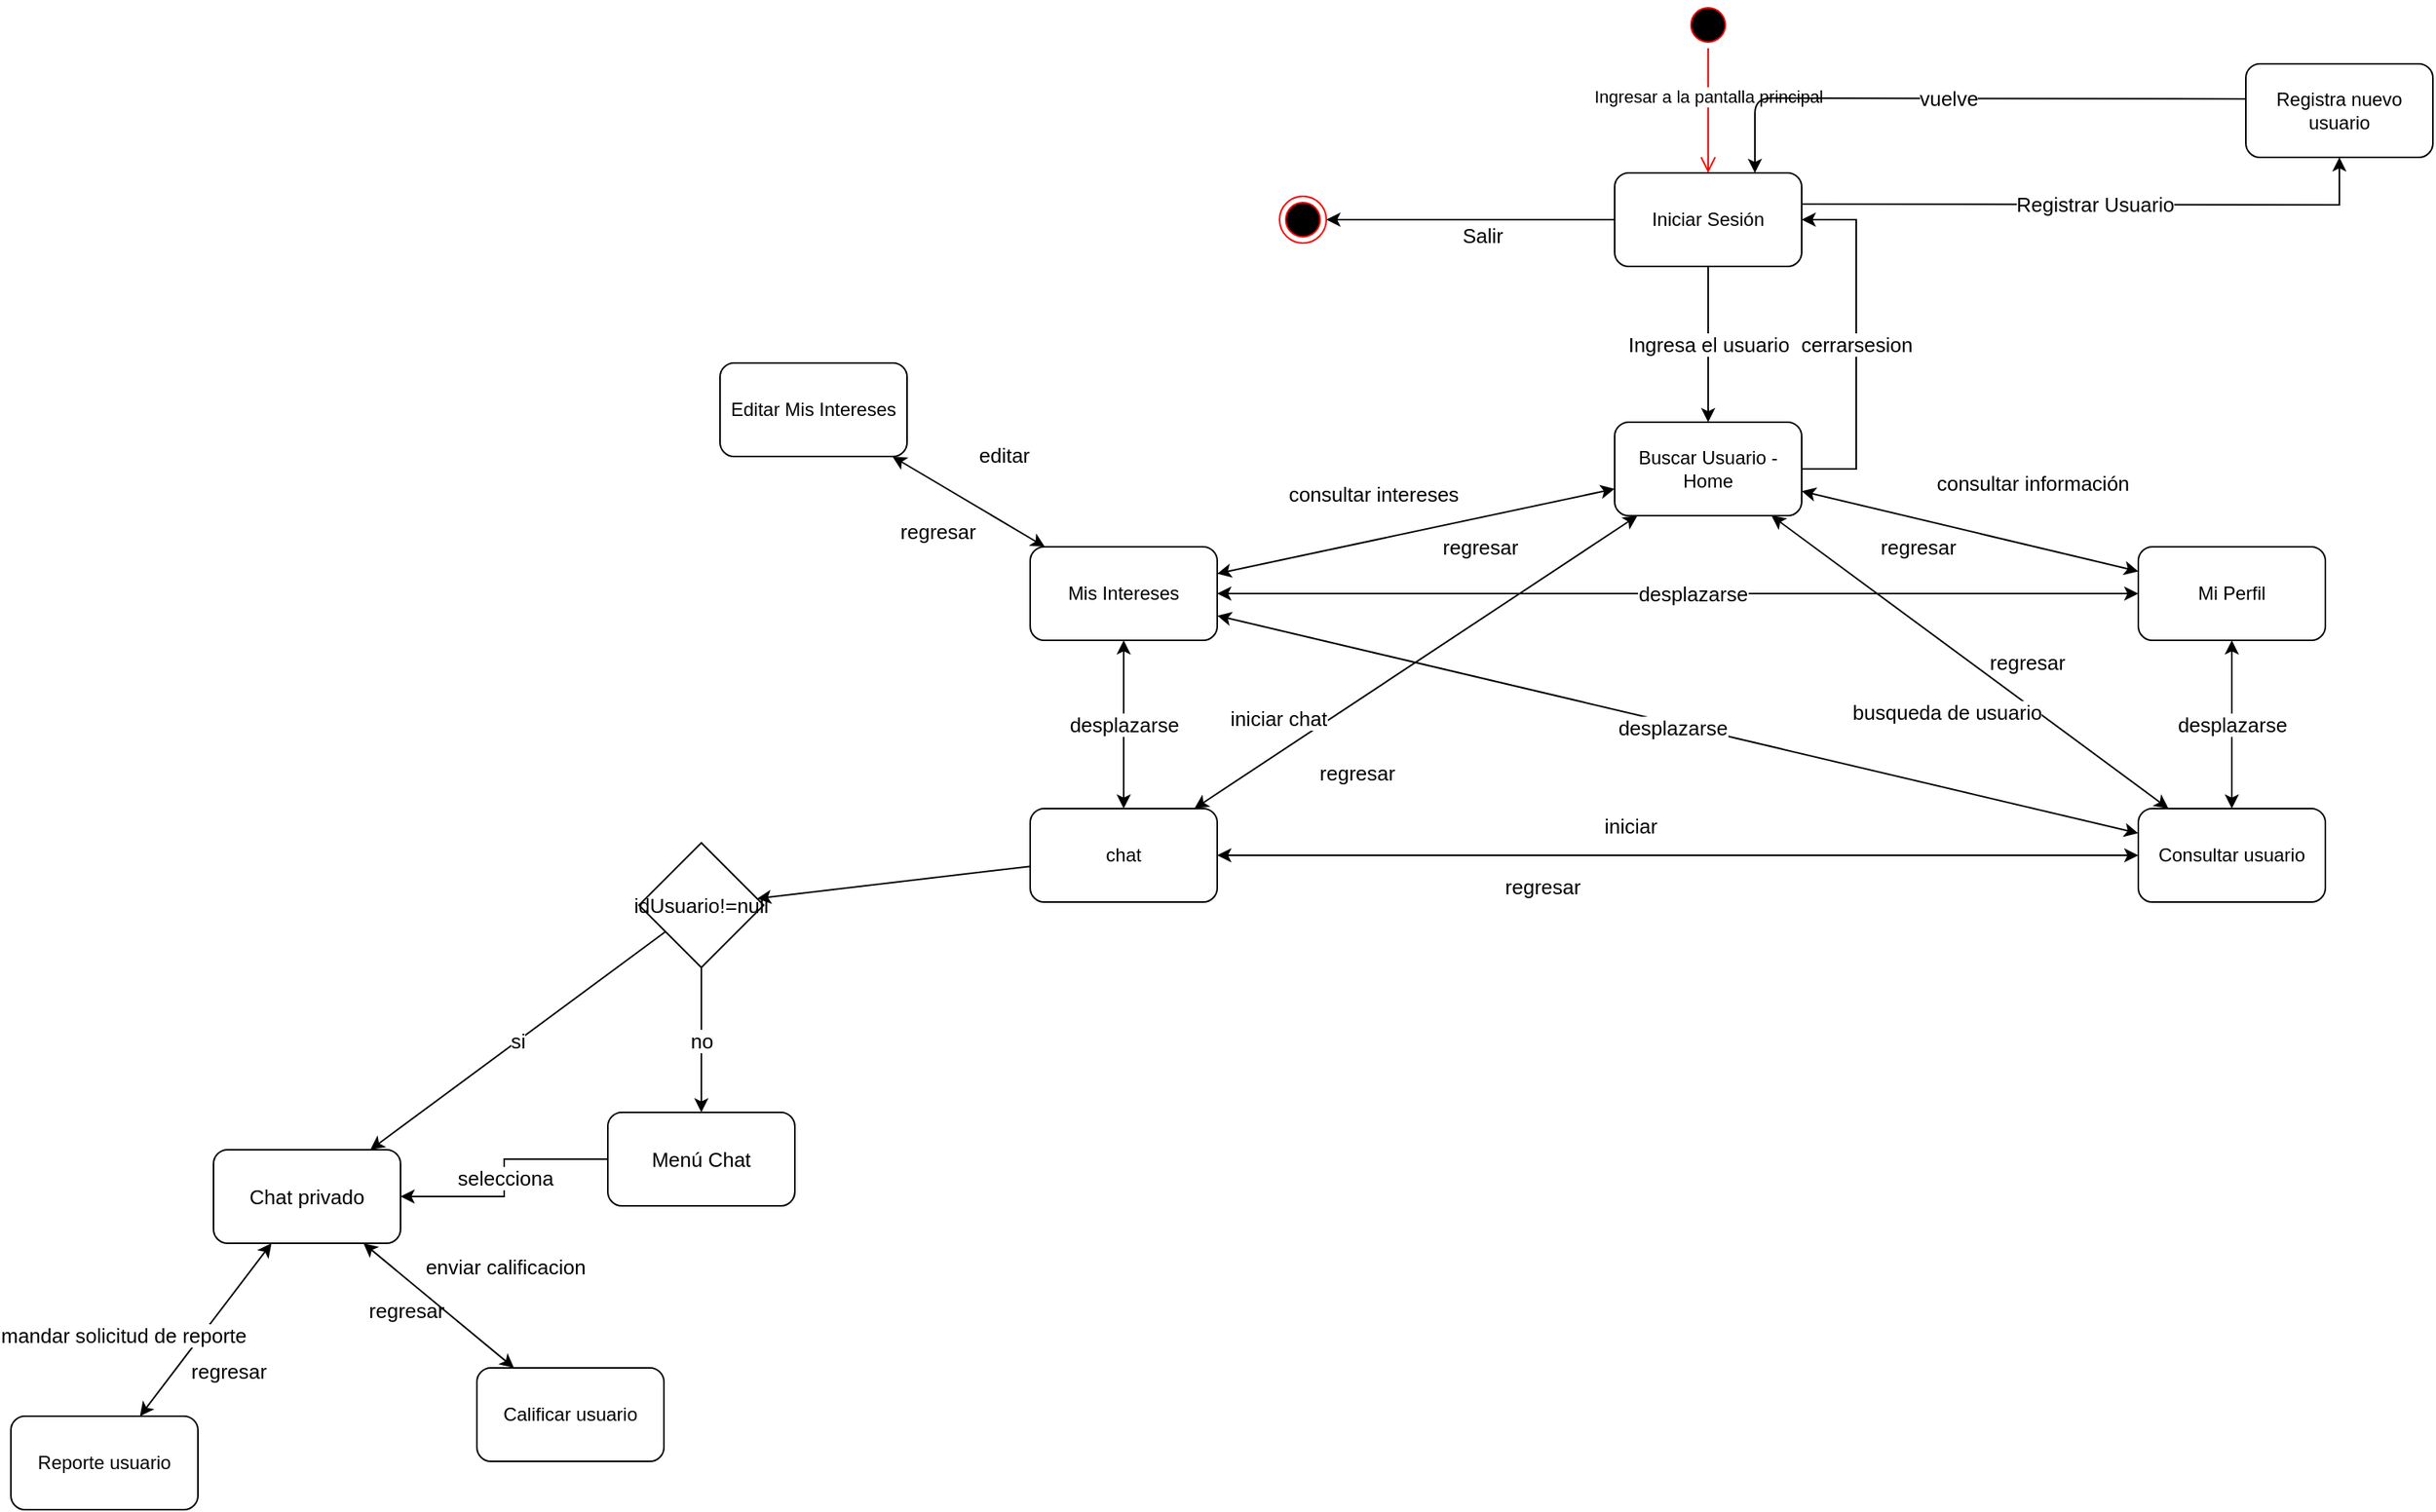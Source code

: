 <mxfile version="14.8.0" type="device"><diagram id="WH3-dryehxJb2BlJIvwv" name="Page-1"><mxGraphModel dx="1695" dy="393" grid="1" gridSize="13" guides="1" tooltips="1" connect="1" arrows="1" fold="1" page="1" pageScale="1" pageWidth="827" pageHeight="1169" math="0" shadow="0"><root><mxCell id="0"/><mxCell id="1" parent="0"/><mxCell id="l3UyOzguDbp6wvgOhxbi-1" value="" style="ellipse;html=1;shape=startState;fillColor=#000000;strokeColor=#ff0000;" parent="1" vertex="1"><mxGeometry x="320" y="80" width="30" height="30" as="geometry"/></mxCell><mxCell id="l3UyOzguDbp6wvgOhxbi-2" value="Ingresar a la pantalla principal" style="edgeStyle=orthogonalEdgeStyle;html=1;verticalAlign=bottom;endArrow=open;endSize=8;strokeColor=#ff0000;" parent="1" source="l3UyOzguDbp6wvgOhxbi-1" target="l3UyOzguDbp6wvgOhxbi-4" edge="1"><mxGeometry relative="1" as="geometry"><mxPoint x="335" y="170" as="targetPoint"/></mxGeometry></mxCell><mxCell id="l3UyOzguDbp6wvgOhxbi-7" style="edgeStyle=orthogonalEdgeStyle;rounded=0;orthogonalLoop=1;jettySize=auto;html=1;" parent="1" source="l3UyOzguDbp6wvgOhxbi-4" target="l3UyOzguDbp6wvgOhxbi-6" edge="1"><mxGeometry relative="1" as="geometry"/></mxCell><mxCell id="l3UyOzguDbp6wvgOhxbi-8" value="Salir" style="edgeLabel;html=1;align=center;verticalAlign=middle;resizable=0;points=[];fontSize=13;" parent="l3UyOzguDbp6wvgOhxbi-7" vertex="1" connectable="0"><mxGeometry x="0.135" y="2" relative="1" as="geometry"><mxPoint x="20" y="8" as="offset"/></mxGeometry></mxCell><mxCell id="l3UyOzguDbp6wvgOhxbi-10" value="Ingresa el usuario" style="edgeStyle=orthogonalEdgeStyle;rounded=0;orthogonalLoop=1;jettySize=auto;html=1;fontSize=13;" parent="1" source="l3UyOzguDbp6wvgOhxbi-4" target="l3UyOzguDbp6wvgOhxbi-9" edge="1"><mxGeometry relative="1" as="geometry"/></mxCell><mxCell id="l3UyOzguDbp6wvgOhxbi-12" value="Registrar Usuario" style="edgeStyle=orthogonalEdgeStyle;rounded=0;orthogonalLoop=1;jettySize=auto;html=1;fontSize=13;" parent="1" target="l3UyOzguDbp6wvgOhxbi-11" edge="1"><mxGeometry relative="1" as="geometry"><mxPoint x="395" y="210" as="sourcePoint"/></mxGeometry></mxCell><mxCell id="l3UyOzguDbp6wvgOhxbi-4" value="Iniciar Sesión" style="rounded=1;whiteSpace=wrap;html=1;" parent="1" vertex="1"><mxGeometry x="275" y="190" width="120" height="60" as="geometry"/></mxCell><mxCell id="l3UyOzguDbp6wvgOhxbi-6" value="" style="ellipse;html=1;shape=endState;fillColor=#000000;strokeColor=#ff0000;" parent="1" vertex="1"><mxGeometry x="60" y="205" width="30" height="30" as="geometry"/></mxCell><mxCell id="l3UyOzguDbp6wvgOhxbi-46" value="cerrarsesion" style="edgeStyle=orthogonalEdgeStyle;rounded=0;orthogonalLoop=1;jettySize=auto;html=1;fontSize=13;" parent="1" source="l3UyOzguDbp6wvgOhxbi-9" target="l3UyOzguDbp6wvgOhxbi-4" edge="1"><mxGeometry relative="1" as="geometry"><Array as="points"><mxPoint x="430" y="380"/><mxPoint x="430" y="220"/></Array></mxGeometry></mxCell><mxCell id="l3UyOzguDbp6wvgOhxbi-9" value="Buscar Usuario - Home" style="rounded=1;whiteSpace=wrap;html=1;" parent="1" vertex="1"><mxGeometry x="275" y="350" width="120" height="60" as="geometry"/></mxCell><mxCell id="l3UyOzguDbp6wvgOhxbi-11" value="Registra nuevo usuario" style="rounded=1;whiteSpace=wrap;html=1;" parent="1" vertex="1"><mxGeometry x="680" y="120" width="120" height="60" as="geometry"/></mxCell><mxCell id="l3UyOzguDbp6wvgOhxbi-13" value="Mi Perfil" style="rounded=1;whiteSpace=wrap;html=1;" parent="1" vertex="1"><mxGeometry x="611" y="430" width="120" height="60" as="geometry"/></mxCell><mxCell id="l3UyOzguDbp6wvgOhxbi-17" value="consultar información" style="endArrow=classic;startArrow=classic;html=1;fontSize=13;" parent="1" source="l3UyOzguDbp6wvgOhxbi-13" target="l3UyOzguDbp6wvgOhxbi-9" edge="1"><mxGeometry x="-0.286" y="-39" width="50" height="50" relative="1" as="geometry"><mxPoint x="390" y="350" as="sourcePoint"/><mxPoint x="440" y="300" as="targetPoint"/><mxPoint as="offset"/></mxGeometry></mxCell><mxCell id="l3UyOzguDbp6wvgOhxbi-18" value="regresar" style="text;html=1;strokeColor=none;fillColor=none;align=center;verticalAlign=middle;whiteSpace=wrap;rounded=0;fontSize=13;" parent="1" vertex="1"><mxGeometry x="450" y="420" width="40" height="20" as="geometry"/></mxCell><mxCell id="l3UyOzguDbp6wvgOhxbi-20" value="Mis Intereses" style="rounded=1;whiteSpace=wrap;html=1;" parent="1" vertex="1"><mxGeometry x="-100" y="430" width="120" height="60" as="geometry"/></mxCell><mxCell id="l3UyOzguDbp6wvgOhxbi-22" value="consultar intereses" style="endArrow=classic;startArrow=classic;html=1;fontSize=13;" parent="1" source="l3UyOzguDbp6wvgOhxbi-20" target="l3UyOzguDbp6wvgOhxbi-9" edge="1"><mxGeometry x="-0.171" y="29" width="50" height="50" relative="1" as="geometry"><mxPoint x="390" y="350" as="sourcePoint"/><mxPoint x="440" y="300" as="targetPoint"/><mxPoint as="offset"/></mxGeometry></mxCell><mxCell id="l3UyOzguDbp6wvgOhxbi-23" value="regresar" style="text;html=1;strokeColor=none;fillColor=none;align=center;verticalAlign=middle;whiteSpace=wrap;rounded=0;fontSize=13;" parent="1" vertex="1"><mxGeometry x="169" y="420" width="40" height="20" as="geometry"/></mxCell><mxCell id="l3UyOzguDbp6wvgOhxbi-24" value="chat" style="rounded=1;whiteSpace=wrap;html=1;" parent="1" vertex="1"><mxGeometry x="-100" y="598" width="120" height="60" as="geometry"/></mxCell><mxCell id="l3UyOzguDbp6wvgOhxbi-26" value="busqueda de usuario" style="endArrow=classic;startArrow=classic;html=1;fontSize=13;" parent="1" source="l3UyOzguDbp6wvgOhxbi-31" target="l3UyOzguDbp6wvgOhxbi-9" edge="1"><mxGeometry x="-0.043" y="35" width="50" height="50" relative="1" as="geometry"><mxPoint x="390" y="550" as="sourcePoint"/><mxPoint x="440" y="500" as="targetPoint"/><mxPoint as="offset"/></mxGeometry></mxCell><mxCell id="l3UyOzguDbp6wvgOhxbi-27" value="regresar" style="text;html=1;strokeColor=none;fillColor=none;align=center;verticalAlign=middle;whiteSpace=wrap;rounded=0;fontSize=13;" parent="1" vertex="1"><mxGeometry x="520" y="494" width="40" height="20" as="geometry"/></mxCell><mxCell id="l3UyOzguDbp6wvgOhxbi-28" value="desplazarse" style="endArrow=classic;startArrow=classic;html=1;fontSize=13;" parent="1" source="l3UyOzguDbp6wvgOhxbi-31" target="l3UyOzguDbp6wvgOhxbi-13" edge="1"><mxGeometry width="50" height="50" relative="1" as="geometry"><mxPoint x="390" y="550" as="sourcePoint"/><mxPoint x="440" y="500" as="targetPoint"/></mxGeometry></mxCell><mxCell id="l3UyOzguDbp6wvgOhxbi-29" value="desplazarse" style="endArrow=classic;startArrow=classic;html=1;fontSize=13;" parent="1" source="l3UyOzguDbp6wvgOhxbi-20" target="l3UyOzguDbp6wvgOhxbi-31" edge="1"><mxGeometry x="-0.01" y="-3" width="50" height="50" relative="1" as="geometry"><mxPoint x="405" y="553.421" as="sourcePoint"/><mxPoint x="570" y="521.579" as="targetPoint"/><mxPoint as="offset"/></mxGeometry></mxCell><mxCell id="l3UyOzguDbp6wvgOhxbi-31" value="Consultar usuario" style="rounded=1;whiteSpace=wrap;html=1;" parent="1" vertex="1"><mxGeometry x="611" y="598" width="120" height="60" as="geometry"/></mxCell><mxCell id="l3UyOzguDbp6wvgOhxbi-35" value="iniciar" style="endArrow=classic;startArrow=classic;html=1;fontSize=13;" parent="1" source="l3UyOzguDbp6wvgOhxbi-24" target="l3UyOzguDbp6wvgOhxbi-31" edge="1"><mxGeometry x="-0.105" y="19" width="50" height="50" relative="1" as="geometry"><mxPoint x="390" y="750" as="sourcePoint"/><mxPoint x="440" y="700" as="targetPoint"/><mxPoint as="offset"/></mxGeometry></mxCell><mxCell id="l3UyOzguDbp6wvgOhxbi-36" value="regresar" style="text;html=1;strokeColor=none;fillColor=none;align=center;verticalAlign=middle;whiteSpace=wrap;rounded=0;fontSize=13;" parent="1" vertex="1"><mxGeometry x="209" y="638" width="40" height="20" as="geometry"/></mxCell><mxCell id="l3UyOzguDbp6wvgOhxbi-38" value="Calificar usuario" style="rounded=1;whiteSpace=wrap;html=1;" parent="1" vertex="1"><mxGeometry x="-455" y="957" width="120" height="60" as="geometry"/></mxCell><mxCell id="l3UyOzguDbp6wvgOhxbi-39" value="Reporte usuario" style="rounded=1;whiteSpace=wrap;html=1;" parent="1" vertex="1"><mxGeometry x="-754" y="988" width="120" height="60" as="geometry"/></mxCell><mxCell id="l3UyOzguDbp6wvgOhxbi-41" value="mandar solicitud de reporte" style="endArrow=classic;startArrow=classic;html=1;fontSize=13;" parent="1" source="l3UyOzguDbp6wvgOhxbi-39" target="x9qu0WmxB2w99vShM5e3-15" edge="1"><mxGeometry x="-0.491" y="40" width="50" height="50" relative="1" as="geometry"><mxPoint x="170" y="920" as="sourcePoint"/><mxPoint x="220" y="870" as="targetPoint"/><mxPoint as="offset"/></mxGeometry></mxCell><mxCell id="l3UyOzguDbp6wvgOhxbi-42" value="enviar calificacion" style="endArrow=classic;startArrow=classic;html=1;fontSize=13;" parent="1" source="l3UyOzguDbp6wvgOhxbi-38" target="x9qu0WmxB2w99vShM5e3-15" edge="1"><mxGeometry x="-0.285" y="-46" width="50" height="50" relative="1" as="geometry"><mxPoint x="120.769" y="960.0" as="sourcePoint"/><mxPoint x="169.231" y="890.0" as="targetPoint"/><mxPoint y="-1" as="offset"/></mxGeometry></mxCell><mxCell id="l3UyOzguDbp6wvgOhxbi-43" value="regresar" style="text;html=1;strokeColor=none;fillColor=none;align=center;verticalAlign=middle;whiteSpace=wrap;rounded=0;fontSize=13;" parent="1" vertex="1"><mxGeometry x="-634" y="949" width="40" height="20" as="geometry"/></mxCell><mxCell id="l3UyOzguDbp6wvgOhxbi-44" value="regresar" style="text;html=1;strokeColor=none;fillColor=none;align=center;verticalAlign=middle;whiteSpace=wrap;rounded=0;fontSize=13;" parent="1" vertex="1"><mxGeometry x="-520" y="910" width="40" height="20" as="geometry"/></mxCell><mxCell id="x9qu0WmxB2w99vShM5e3-3" value="" style="endArrow=classic;html=1;exitX=0.002;exitY=0.374;exitDx=0;exitDy=0;exitPerimeter=0;entryX=0.75;entryY=0;entryDx=0;entryDy=0;" parent="1" source="l3UyOzguDbp6wvgOhxbi-11" target="l3UyOzguDbp6wvgOhxbi-4" edge="1"><mxGeometry width="50" height="50" relative="1" as="geometry"><mxPoint x="480" y="240" as="sourcePoint"/><mxPoint x="530" y="190" as="targetPoint"/><Array as="points"><mxPoint x="365" y="142"/></Array></mxGeometry></mxCell><mxCell id="x9qu0WmxB2w99vShM5e3-4" value="vuelve" style="edgeLabel;html=1;align=center;verticalAlign=middle;resizable=0;points=[];fontSize=13;" parent="x9qu0WmxB2w99vShM5e3-3" vertex="1" connectable="0"><mxGeometry x="0.052" relative="1" as="geometry"><mxPoint as="offset"/></mxGeometry></mxCell><mxCell id="x9qu0WmxB2w99vShM5e3-5" value="" style="endArrow=classic;startArrow=classic;html=1;" parent="1" source="l3UyOzguDbp6wvgOhxbi-24" target="l3UyOzguDbp6wvgOhxbi-9" edge="1"><mxGeometry width="50" height="50" relative="1" as="geometry"><mxPoint x="260" y="600" as="sourcePoint"/><mxPoint x="310" y="550" as="targetPoint"/></mxGeometry></mxCell><mxCell id="x9qu0WmxB2w99vShM5e3-6" value="iniciar chat" style="edgeLabel;html=1;align=center;verticalAlign=middle;resizable=0;points=[];fontSize=13;" parent="x9qu0WmxB2w99vShM5e3-5" vertex="1" connectable="0"><mxGeometry x="-0.139" y="-1" relative="1" as="geometry"><mxPoint x="-69" y="22" as="offset"/></mxGeometry></mxCell><mxCell id="x9qu0WmxB2w99vShM5e3-7" value="regresar" style="text;html=1;strokeColor=none;fillColor=none;align=center;verticalAlign=middle;whiteSpace=wrap;rounded=0;fontSize=13;" parent="1" vertex="1"><mxGeometry x="90" y="565" width="40" height="20" as="geometry"/></mxCell><mxCell id="x9qu0WmxB2w99vShM5e3-8" value="desplazarse" style="endArrow=classic;startArrow=classic;html=1;fontSize=13;" parent="1" source="l3UyOzguDbp6wvgOhxbi-24" target="l3UyOzguDbp6wvgOhxbi-20" edge="1"><mxGeometry width="50" height="50" relative="1" as="geometry"><mxPoint x="260" y="505" as="sourcePoint"/><mxPoint x="310" y="455" as="targetPoint"/></mxGeometry></mxCell><mxCell id="x9qu0WmxB2w99vShM5e3-10" value="desplazarse" style="endArrow=classic;startArrow=classic;html=1;fontSize=13;" parent="1" source="l3UyOzguDbp6wvgOhxbi-20" target="l3UyOzguDbp6wvgOhxbi-13" edge="1"><mxGeometry x="0.032" width="50" height="50" relative="1" as="geometry"><mxPoint x="260" y="596" as="sourcePoint"/><mxPoint x="310" y="546" as="targetPoint"/><mxPoint as="offset"/></mxGeometry></mxCell><mxCell id="x9qu0WmxB2w99vShM5e3-11" value="idUsuario!=null" style="rhombus;whiteSpace=wrap;html=1;fontSize=13;" parent="1" vertex="1"><mxGeometry x="-351" y="620" width="80" height="80" as="geometry"/></mxCell><mxCell id="x9qu0WmxB2w99vShM5e3-12" value="" style="endArrow=classic;html=1;fontSize=13;" parent="1" source="l3UyOzguDbp6wvgOhxbi-24" target="x9qu0WmxB2w99vShM5e3-11" edge="1"><mxGeometry width="50" height="50" relative="1" as="geometry"><mxPoint x="-78" y="804" as="sourcePoint"/><mxPoint x="-28" y="754" as="targetPoint"/></mxGeometry></mxCell><mxCell id="x9qu0WmxB2w99vShM5e3-13" value="si" style="endArrow=classic;html=1;fontSize=13;" parent="1" source="x9qu0WmxB2w99vShM5e3-11" target="x9qu0WmxB2w99vShM5e3-15" edge="1"><mxGeometry width="50" height="50" relative="1" as="geometry"><mxPoint x="-78" y="804" as="sourcePoint"/><mxPoint x="-455" y="780" as="targetPoint"/></mxGeometry></mxCell><mxCell id="x9qu0WmxB2w99vShM5e3-14" value="no" style="endArrow=classic;html=1;fontSize=13;" parent="1" source="x9qu0WmxB2w99vShM5e3-11" target="x9qu0WmxB2w99vShM5e3-17" edge="1"><mxGeometry width="50" height="50" relative="1" as="geometry"><mxPoint x="-78" y="804" as="sourcePoint"/><mxPoint x="-311" y="793" as="targetPoint"/></mxGeometry></mxCell><mxCell id="x9qu0WmxB2w99vShM5e3-15" value="Chat privado" style="rounded=1;whiteSpace=wrap;html=1;fontSize=13;" parent="1" vertex="1"><mxGeometry x="-624" y="817" width="120" height="60" as="geometry"/></mxCell><mxCell id="x9qu0WmxB2w99vShM5e3-18" value="selecciona" style="edgeStyle=orthogonalEdgeStyle;rounded=0;orthogonalLoop=1;jettySize=auto;html=1;fontSize=13;" parent="1" source="x9qu0WmxB2w99vShM5e3-17" target="x9qu0WmxB2w99vShM5e3-15" edge="1"><mxGeometry relative="1" as="geometry"/></mxCell><mxCell id="x9qu0WmxB2w99vShM5e3-17" value="Menú Chat" style="rounded=1;whiteSpace=wrap;html=1;fontSize=13;" parent="1" vertex="1"><mxGeometry x="-371" y="793" width="120" height="60" as="geometry"/></mxCell><mxCell id="GFUYqx3IlRA9qQkHIDWS-3" value="Editar Mis Intereses" style="rounded=1;whiteSpace=wrap;html=1;" parent="1" vertex="1"><mxGeometry x="-299" y="312" width="120" height="60" as="geometry"/></mxCell><mxCell id="GFUYqx3IlRA9qQkHIDWS-4" value="&lt;font style=&quot;font-size: 13px&quot;&gt;editar&lt;/font&gt;" style="endArrow=classic;startArrow=classic;html=1;" parent="1" source="l3UyOzguDbp6wvgOhxbi-20" target="GFUYqx3IlRA9qQkHIDWS-3" edge="1"><mxGeometry x="-0.08" y="-36" width="50" height="50" relative="1" as="geometry"><mxPoint x="104" y="505" as="sourcePoint"/><mxPoint x="154" y="455" as="targetPoint"/><mxPoint y="-1" as="offset"/></mxGeometry></mxCell><mxCell id="GFUYqx3IlRA9qQkHIDWS-5" value="regresar" style="text;html=1;strokeColor=none;fillColor=none;align=center;verticalAlign=middle;whiteSpace=wrap;rounded=0;fontSize=13;" parent="1" vertex="1"><mxGeometry x="-179" y="410" width="40" height="20" as="geometry"/></mxCell></root></mxGraphModel></diagram></mxfile>